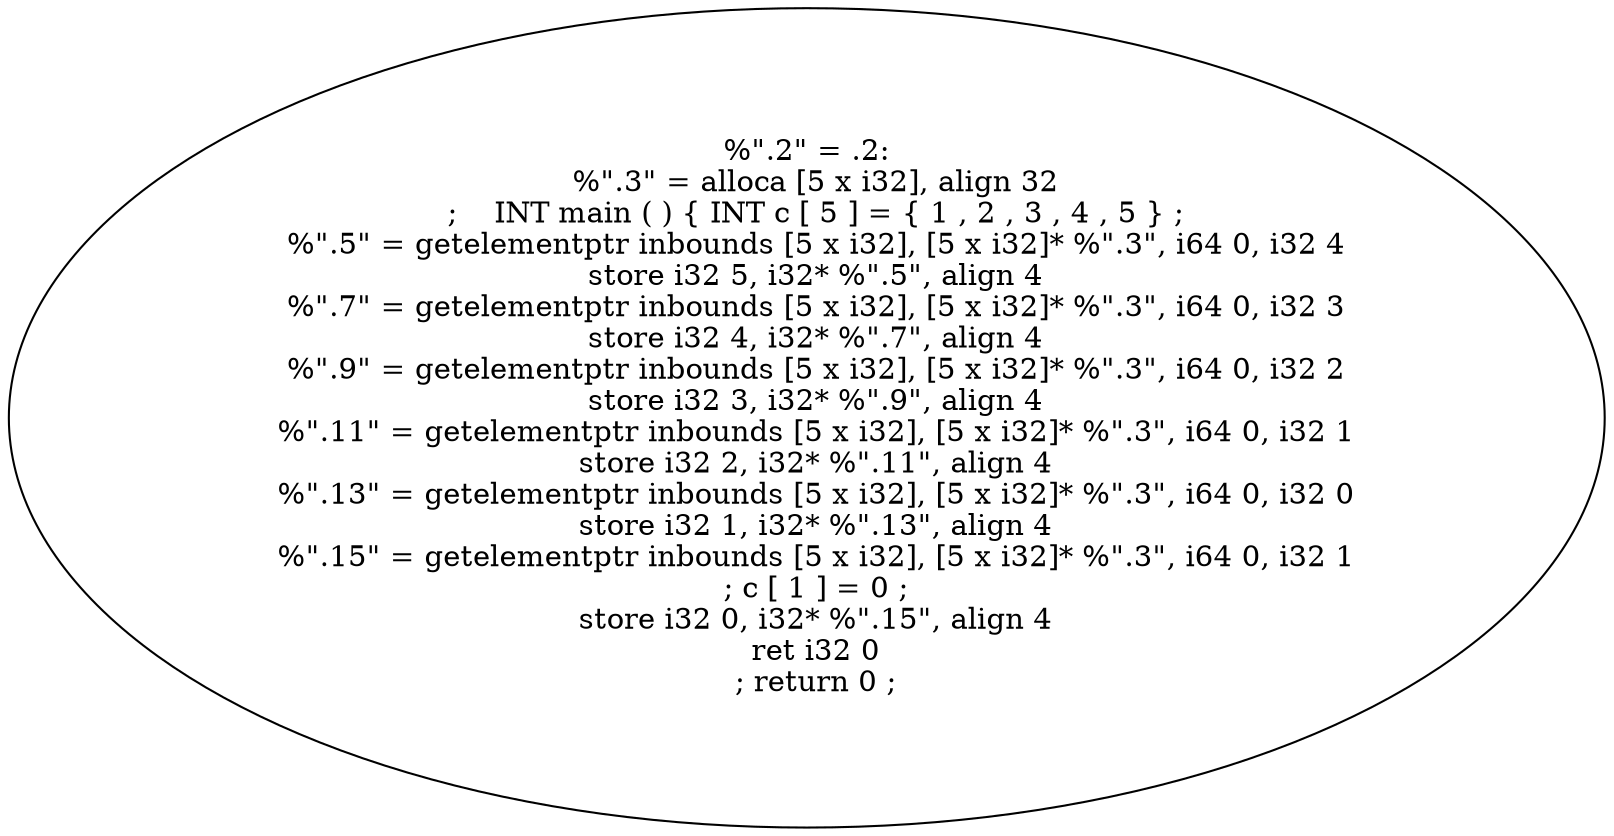 digraph AST {
  "128736601292512" [label="%\".2\" = .2:
  %\".3\" = alloca [5 x i32], align 32
  ;    INT main ( ) { INT c [ 5 ] = { 1 , 2 , 3 , 4 , 5 } ;
  %\".5\" = getelementptr inbounds [5 x i32], [5 x i32]* %\".3\", i64 0, i32 4
  store i32 5, i32* %\".5\", align 4
  %\".7\" = getelementptr inbounds [5 x i32], [5 x i32]* %\".3\", i64 0, i32 3
  store i32 4, i32* %\".7\", align 4
  %\".9\" = getelementptr inbounds [5 x i32], [5 x i32]* %\".3\", i64 0, i32 2
  store i32 3, i32* %\".9\", align 4
  %\".11\" = getelementptr inbounds [5 x i32], [5 x i32]* %\".3\", i64 0, i32 1
  store i32 2, i32* %\".11\", align 4
  %\".13\" = getelementptr inbounds [5 x i32], [5 x i32]* %\".3\", i64 0, i32 0
  store i32 1, i32* %\".13\", align 4
  %\".15\" = getelementptr inbounds [5 x i32], [5 x i32]* %\".3\", i64 0, i32 1
  ; c [ 1 ] = 0 ;
  store i32 0, i32* %\".15\", align 4
  ret i32 0
  ; return 0 ;"];
}
